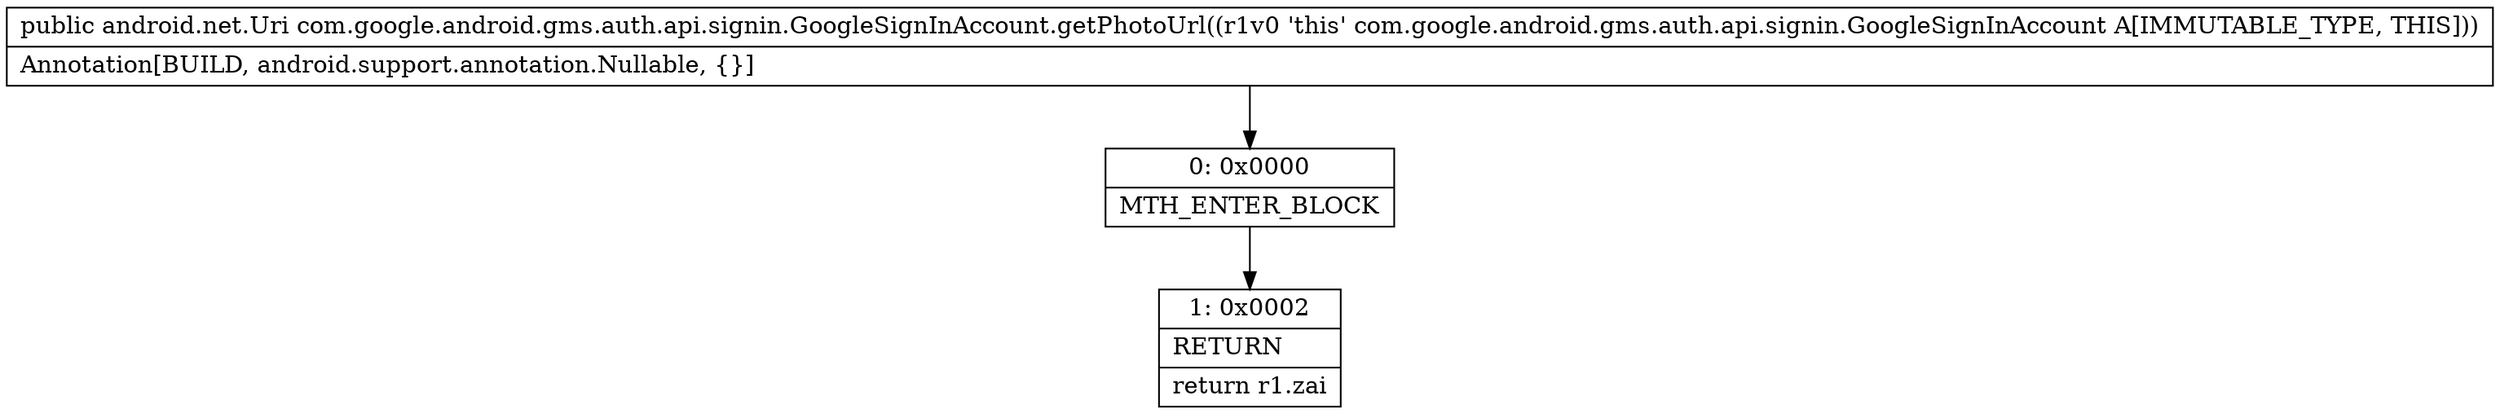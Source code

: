 digraph "CFG forcom.google.android.gms.auth.api.signin.GoogleSignInAccount.getPhotoUrl()Landroid\/net\/Uri;" {
Node_0 [shape=record,label="{0\:\ 0x0000|MTH_ENTER_BLOCK\l}"];
Node_1 [shape=record,label="{1\:\ 0x0002|RETURN\l|return r1.zai\l}"];
MethodNode[shape=record,label="{public android.net.Uri com.google.android.gms.auth.api.signin.GoogleSignInAccount.getPhotoUrl((r1v0 'this' com.google.android.gms.auth.api.signin.GoogleSignInAccount A[IMMUTABLE_TYPE, THIS]))  | Annotation[BUILD, android.support.annotation.Nullable, \{\}]\l}"];
MethodNode -> Node_0;
Node_0 -> Node_1;
}

